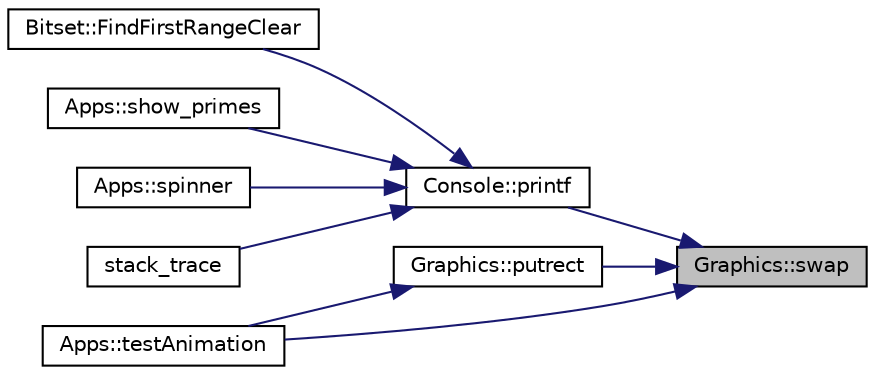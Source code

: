 digraph "Graphics::swap"
{
 // LATEX_PDF_SIZE
  edge [fontname="Helvetica",fontsize="10",labelfontname="Helvetica",labelfontsize="10"];
  node [fontname="Helvetica",fontsize="10",shape=record];
  rankdir="RL";
  Node1 [label="Graphics::swap",height=0.2,width=0.4,color="black", fillcolor="grey75", style="filled", fontcolor="black",tooltip="Swap the data on backbuffer to memory video buffer and show in the screen."];
  Node1 -> Node2 [dir="back",color="midnightblue",fontsize="10",style="solid",fontname="Helvetica"];
  Node2 [label="Console::printf",height=0.2,width=0.4,color="black", fillcolor="white", style="filled",URL="$d8/db5/namespace_console.html#aa92244db771ad2578967dd9f8fcac912",tooltip=" "];
  Node2 -> Node3 [dir="back",color="midnightblue",fontsize="10",style="solid",fontname="Helvetica"];
  Node3 [label="Bitset::FindFirstRangeClear",height=0.2,width=0.4,color="black", fillcolor="white", style="filled",URL="$d6/d09/class_bitset.html#a40f9520c87e9133e64c1e07a772cfff8",tooltip=" "];
  Node2 -> Node4 [dir="back",color="midnightblue",fontsize="10",style="solid",fontname="Helvetica"];
  Node4 [label="Apps::show_primes",height=0.2,width=0.4,color="black", fillcolor="white", style="filled",URL="$dc/da3/namespace_apps.html#aebbc688ed6a7097af1dd858ca0559d4b",tooltip="Starts a task to display number of primes found by find_primes."];
  Node2 -> Node5 [dir="back",color="midnightblue",fontsize="10",style="solid",fontname="Helvetica"];
  Node5 [label="Apps::spinner",height=0.2,width=0.4,color="black", fillcolor="white", style="filled",URL="$dc/da3/namespace_apps.html#aaa2be84c7a45c27af1e3bddb75e87a48",tooltip="Starts a spinner in an infinite loop."];
  Node2 -> Node6 [dir="back",color="midnightblue",fontsize="10",style="solid",fontname="Helvetica"];
  Node6 [label="stack_trace",height=0.2,width=0.4,color="black", fillcolor="white", style="filled",URL="$d4/db9/trace_8hpp.html#a9f452d4e0d092c1052a36cd56e9f77b6",tooltip=" "];
  Node1 -> Node7 [dir="back",color="midnightblue",fontsize="10",style="solid",fontname="Helvetica"];
  Node7 [label="Graphics::putrect",height=0.2,width=0.4,color="black", fillcolor="white", style="filled",URL="$d6/d9b/namespace_graphics.html#a0c60e5c671ea347d63839d16c3712268",tooltip="Draws and fills a rectangle of a given width and height, and color at the provided coordinates."];
  Node7 -> Node8 [dir="back",color="midnightblue",fontsize="10",style="solid",fontname="Helvetica"];
  Node8 [label="Apps::testAnimation",height=0.2,width=0.4,color="black", fillcolor="white", style="filled",URL="$dc/da3/namespace_apps.html#a01ace99cc76e0adcf1428dadf9134e3e",tooltip="Run a simple animation."];
  Node1 -> Node8 [dir="back",color="midnightblue",fontsize="10",style="solid",fontname="Helvetica"];
}
